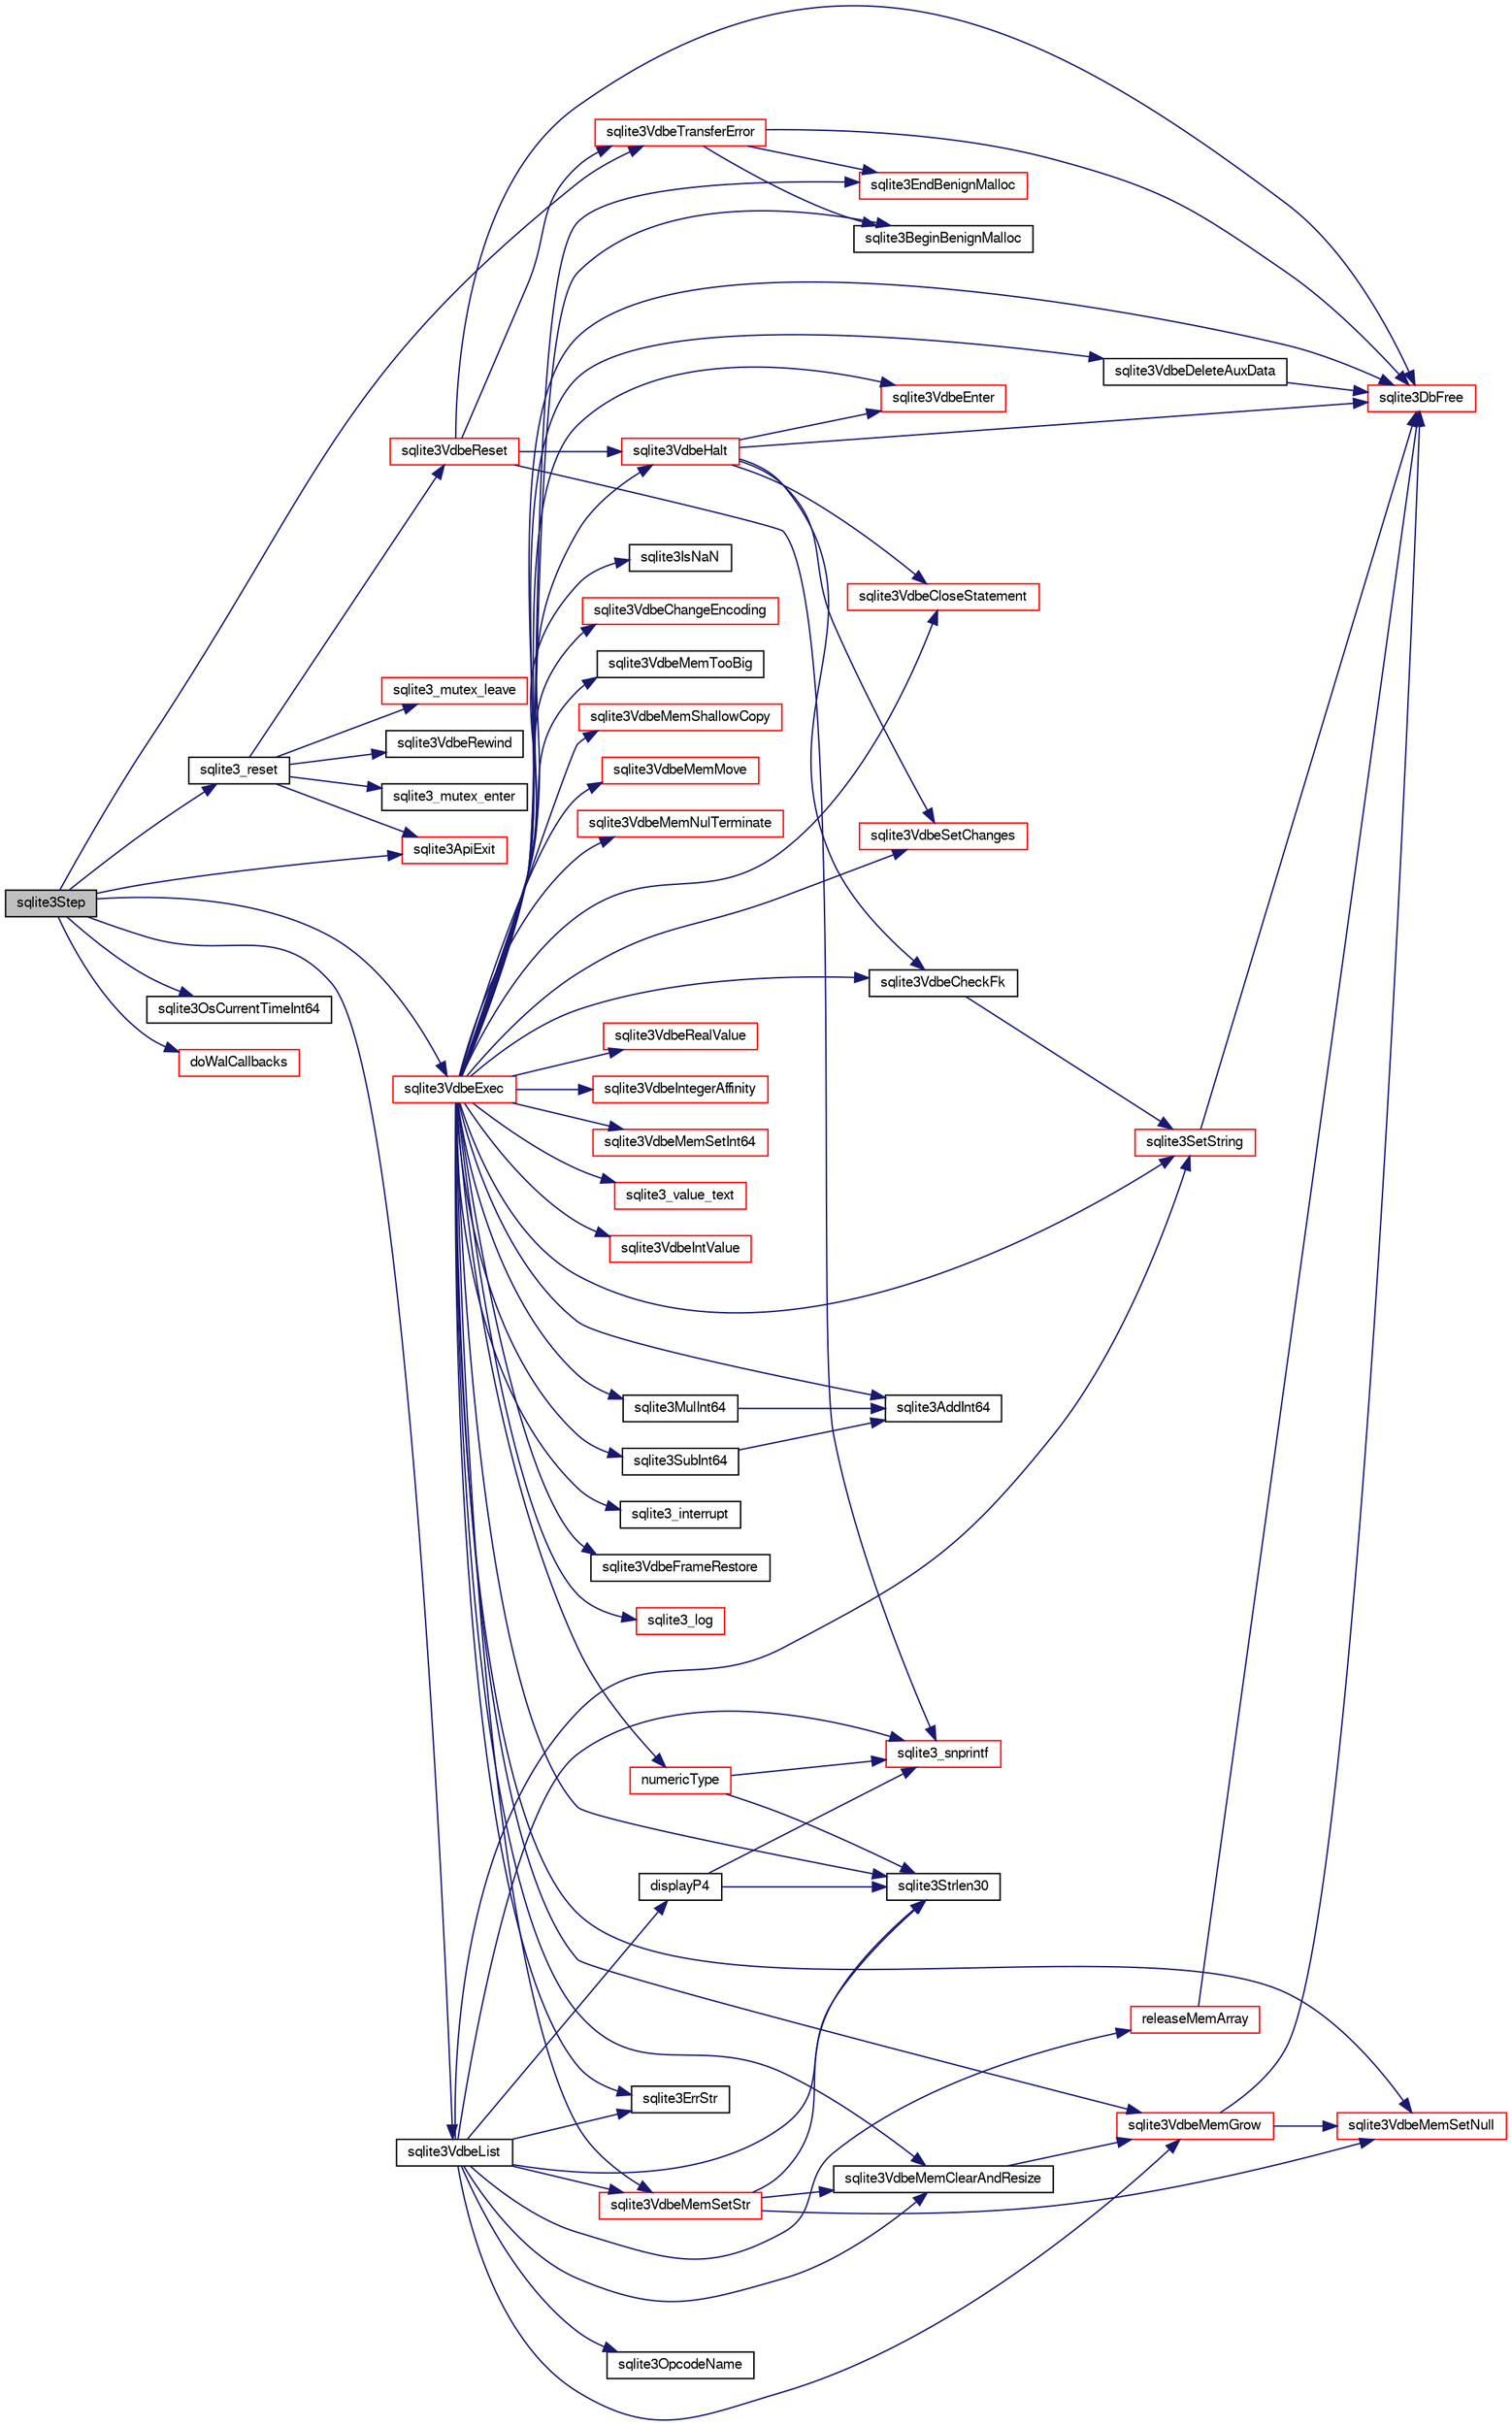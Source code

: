 digraph "sqlite3Step"
{
  edge [fontname="FreeSans",fontsize="10",labelfontname="FreeSans",labelfontsize="10"];
  node [fontname="FreeSans",fontsize="10",shape=record];
  rankdir="LR";
  Node711573 [label="sqlite3Step",height=0.2,width=0.4,color="black", fillcolor="grey75", style="filled", fontcolor="black"];
  Node711573 -> Node711574 [color="midnightblue",fontsize="10",style="solid",fontname="FreeSans"];
  Node711574 [label="sqlite3_reset",height=0.2,width=0.4,color="black", fillcolor="white", style="filled",URL="$sqlite3_8c.html#a758efebc2e95694959ab0e74b397984c"];
  Node711574 -> Node711575 [color="midnightblue",fontsize="10",style="solid",fontname="FreeSans"];
  Node711575 [label="sqlite3_mutex_enter",height=0.2,width=0.4,color="black", fillcolor="white", style="filled",URL="$sqlite3_8c.html#a1c12cde690bd89f104de5cbad12a6bf5"];
  Node711574 -> Node711576 [color="midnightblue",fontsize="10",style="solid",fontname="FreeSans"];
  Node711576 [label="sqlite3VdbeReset",height=0.2,width=0.4,color="red", fillcolor="white", style="filled",URL="$sqlite3_8c.html#a315a913742f7267f90d46d41446353b1"];
  Node711576 -> Node711577 [color="midnightblue",fontsize="10",style="solid",fontname="FreeSans"];
  Node711577 [label="sqlite3VdbeHalt",height=0.2,width=0.4,color="red", fillcolor="white", style="filled",URL="$sqlite3_8c.html#a8d1d99703d999190fbc35ecc981cb709"];
  Node711577 -> Node712072 [color="midnightblue",fontsize="10",style="solid",fontname="FreeSans"];
  Node712072 [label="sqlite3VdbeEnter",height=0.2,width=0.4,color="red", fillcolor="white", style="filled",URL="$sqlite3_8c.html#a9e2be2ea94b096630913241be7a7c99f"];
  Node711577 -> Node712254 [color="midnightblue",fontsize="10",style="solid",fontname="FreeSans"];
  Node712254 [label="sqlite3VdbeCheckFk",height=0.2,width=0.4,color="black", fillcolor="white", style="filled",URL="$sqlite3_8c.html#a7734bae391da8cc517e518fb1eddcac7"];
  Node712254 -> Node712125 [color="midnightblue",fontsize="10",style="solid",fontname="FreeSans"];
  Node712125 [label="sqlite3SetString",height=0.2,width=0.4,color="red", fillcolor="white", style="filled",URL="$sqlite3_8c.html#aad368822484a1ceae010a829e27454ae"];
  Node712125 -> Node711604 [color="midnightblue",fontsize="10",style="solid",fontname="FreeSans"];
  Node711604 [label="sqlite3DbFree",height=0.2,width=0.4,color="red", fillcolor="white", style="filled",URL="$sqlite3_8c.html#ac70ab821a6607b4a1b909582dc37a069"];
  Node711577 -> Node712271 [color="midnightblue",fontsize="10",style="solid",fontname="FreeSans"];
  Node712271 [label="sqlite3VdbeCloseStatement",height=0.2,width=0.4,color="red", fillcolor="white", style="filled",URL="$sqlite3_8c.html#a4c26892e24ee00a0b5ba3bdeaf2d36fa"];
  Node711577 -> Node711604 [color="midnightblue",fontsize="10",style="solid",fontname="FreeSans"];
  Node711577 -> Node712274 [color="midnightblue",fontsize="10",style="solid",fontname="FreeSans"];
  Node712274 [label="sqlite3VdbeSetChanges",height=0.2,width=0.4,color="red", fillcolor="white", style="filled",URL="$sqlite3_8c.html#aed080bc0208a1ea602e625d9381f25c0"];
  Node711576 -> Node712275 [color="midnightblue",fontsize="10",style="solid",fontname="FreeSans"];
  Node712275 [label="sqlite3VdbeTransferError",height=0.2,width=0.4,color="red", fillcolor="white", style="filled",URL="$sqlite3_8c.html#aaf4a567b51602bb6d7bb150e6c72de69"];
  Node712275 -> Node711708 [color="midnightblue",fontsize="10",style="solid",fontname="FreeSans"];
  Node711708 [label="sqlite3BeginBenignMalloc",height=0.2,width=0.4,color="black", fillcolor="white", style="filled",URL="$sqlite3_8c.html#a3344c0e2b1b6df701a1cb326602fac14"];
  Node712275 -> Node711709 [color="midnightblue",fontsize="10",style="solid",fontname="FreeSans"];
  Node711709 [label="sqlite3EndBenignMalloc",height=0.2,width=0.4,color="red", fillcolor="white", style="filled",URL="$sqlite3_8c.html#a4582127cc64d483dc66c7acf9d8d8fbb"];
  Node712275 -> Node711604 [color="midnightblue",fontsize="10",style="solid",fontname="FreeSans"];
  Node711576 -> Node711604 [color="midnightblue",fontsize="10",style="solid",fontname="FreeSans"];
  Node711576 -> Node711682 [color="midnightblue",fontsize="10",style="solid",fontname="FreeSans"];
  Node711682 [label="sqlite3_snprintf",height=0.2,width=0.4,color="red", fillcolor="white", style="filled",URL="$sqlite3_8c.html#aa2695a752e971577f5784122f2013c40"];
  Node711574 -> Node712280 [color="midnightblue",fontsize="10",style="solid",fontname="FreeSans"];
  Node712280 [label="sqlite3VdbeRewind",height=0.2,width=0.4,color="black", fillcolor="white", style="filled",URL="$sqlite3_8c.html#ac2109d6ef272c796bd8881a430bc1052"];
  Node711574 -> Node711815 [color="midnightblue",fontsize="10",style="solid",fontname="FreeSans"];
  Node711815 [label="sqlite3ApiExit",height=0.2,width=0.4,color="red", fillcolor="white", style="filled",URL="$sqlite3_8c.html#ae5a967ec6172298db98b6090bbd1dd9b"];
  Node711574 -> Node711589 [color="midnightblue",fontsize="10",style="solid",fontname="FreeSans"];
  Node711589 [label="sqlite3_mutex_leave",height=0.2,width=0.4,color="red", fillcolor="white", style="filled",URL="$sqlite3_8c.html#a5838d235601dbd3c1fa993555c6bcc93"];
  Node711573 -> Node711610 [color="midnightblue",fontsize="10",style="solid",fontname="FreeSans"];
  Node711610 [label="sqlite3OsCurrentTimeInt64",height=0.2,width=0.4,color="black", fillcolor="white", style="filled",URL="$sqlite3_8c.html#a8fba11754c83b89782ef18af266f5ec2"];
  Node711573 -> Node712281 [color="midnightblue",fontsize="10",style="solid",fontname="FreeSans"];
  Node712281 [label="sqlite3VdbeList",height=0.2,width=0.4,color="black", fillcolor="white", style="filled",URL="$sqlite3_8c.html#a61f5dfb765135a9982025bab8944f7fd"];
  Node712281 -> Node712069 [color="midnightblue",fontsize="10",style="solid",fontname="FreeSans"];
  Node712069 [label="releaseMemArray",height=0.2,width=0.4,color="red", fillcolor="white", style="filled",URL="$sqlite3_8c.html#a321ef1ead88ab0c4c636971ae5cc9778"];
  Node712069 -> Node711604 [color="midnightblue",fontsize="10",style="solid",fontname="FreeSans"];
  Node712281 -> Node712125 [color="midnightblue",fontsize="10",style="solid",fontname="FreeSans"];
  Node712281 -> Node712126 [color="midnightblue",fontsize="10",style="solid",fontname="FreeSans"];
  Node712126 [label="sqlite3ErrStr",height=0.2,width=0.4,color="black", fillcolor="white", style="filled",URL="$sqlite3_8c.html#ab289afae24fa83e42f3d78b3b7e91793"];
  Node712281 -> Node712257 [color="midnightblue",fontsize="10",style="solid",fontname="FreeSans"];
  Node712257 [label="sqlite3OpcodeName",height=0.2,width=0.4,color="black", fillcolor="white", style="filled",URL="$sqlite3_8c.html#a19b314c1960c7fb6ef2038ed53a87aae"];
  Node712281 -> Node711660 [color="midnightblue",fontsize="10",style="solid",fontname="FreeSans"];
  Node711660 [label="sqlite3Strlen30",height=0.2,width=0.4,color="black", fillcolor="white", style="filled",URL="$sqlite3_8c.html#a3dcd80ba41f1a308193dee74857b62a7"];
  Node712281 -> Node711667 [color="midnightblue",fontsize="10",style="solid",fontname="FreeSans"];
  Node711667 [label="sqlite3VdbeMemGrow",height=0.2,width=0.4,color="red", fillcolor="white", style="filled",URL="$sqlite3_8c.html#aba753c9690ae0ba31b5100945cf29447"];
  Node711667 -> Node711604 [color="midnightblue",fontsize="10",style="solid",fontname="FreeSans"];
  Node711667 -> Node711669 [color="midnightblue",fontsize="10",style="solid",fontname="FreeSans"];
  Node711669 [label="sqlite3VdbeMemSetNull",height=0.2,width=0.4,color="red", fillcolor="white", style="filled",URL="$sqlite3_8c.html#ae01092c23aebaf8a3ebdf3954609b410"];
  Node712281 -> Node711681 [color="midnightblue",fontsize="10",style="solid",fontname="FreeSans"];
  Node711681 [label="sqlite3VdbeMemClearAndResize",height=0.2,width=0.4,color="black", fillcolor="white", style="filled",URL="$sqlite3_8c.html#add082be4aa46084ecdf023cfac898231"];
  Node711681 -> Node711667 [color="midnightblue",fontsize="10",style="solid",fontname="FreeSans"];
  Node712281 -> Node712256 [color="midnightblue",fontsize="10",style="solid",fontname="FreeSans"];
  Node712256 [label="displayP4",height=0.2,width=0.4,color="black", fillcolor="white", style="filled",URL="$sqlite3_8c.html#a213d2242690998ca991f734ee4d4dce9"];
  Node712256 -> Node711682 [color="midnightblue",fontsize="10",style="solid",fontname="FreeSans"];
  Node712256 -> Node711660 [color="midnightblue",fontsize="10",style="solid",fontname="FreeSans"];
  Node712281 -> Node711731 [color="midnightblue",fontsize="10",style="solid",fontname="FreeSans"];
  Node711731 [label="sqlite3VdbeMemSetStr",height=0.2,width=0.4,color="red", fillcolor="white", style="filled",URL="$sqlite3_8c.html#a9697bec7c3b512483638ea3646191d7d"];
  Node711731 -> Node711669 [color="midnightblue",fontsize="10",style="solid",fontname="FreeSans"];
  Node711731 -> Node711660 [color="midnightblue",fontsize="10",style="solid",fontname="FreeSans"];
  Node711731 -> Node711681 [color="midnightblue",fontsize="10",style="solid",fontname="FreeSans"];
  Node712281 -> Node711682 [color="midnightblue",fontsize="10",style="solid",fontname="FreeSans"];
  Node711573 -> Node712282 [color="midnightblue",fontsize="10",style="solid",fontname="FreeSans"];
  Node712282 [label="sqlite3VdbeExec",height=0.2,width=0.4,color="red", fillcolor="white", style="filled",URL="$sqlite3_8c.html#a8ce40a614bdc56719c4d642b1e4dfb21"];
  Node712282 -> Node712072 [color="midnightblue",fontsize="10",style="solid",fontname="FreeSans"];
  Node712282 -> Node711708 [color="midnightblue",fontsize="10",style="solid",fontname="FreeSans"];
  Node712282 -> Node711709 [color="midnightblue",fontsize="10",style="solid",fontname="FreeSans"];
  Node712282 -> Node712283 [color="midnightblue",fontsize="10",style="solid",fontname="FreeSans"];
  Node712283 [label="sqlite3_interrupt",height=0.2,width=0.4,color="black", fillcolor="white", style="filled",URL="$sqlite3_8c.html#abe6dba4b1d042760f725a3dca4319c41"];
  Node712282 -> Node711669 [color="midnightblue",fontsize="10",style="solid",fontname="FreeSans"];
  Node712282 -> Node712274 [color="midnightblue",fontsize="10",style="solid",fontname="FreeSans"];
  Node712282 -> Node711579 [color="midnightblue",fontsize="10",style="solid",fontname="FreeSans"];
  Node711579 [label="sqlite3VdbeFrameRestore",height=0.2,width=0.4,color="black", fillcolor="white", style="filled",URL="$sqlite3_8c.html#ad04b53536edf1bd8265ff3ebff3b1be5"];
  Node712282 -> Node712125 [color="midnightblue",fontsize="10",style="solid",fontname="FreeSans"];
  Node712282 -> Node711635 [color="midnightblue",fontsize="10",style="solid",fontname="FreeSans"];
  Node711635 [label="sqlite3_log",height=0.2,width=0.4,color="red", fillcolor="white", style="filled",URL="$sqlite3_8c.html#a298c9699bf9c143662c6b1fec4b2dc3b"];
  Node712282 -> Node711577 [color="midnightblue",fontsize="10",style="solid",fontname="FreeSans"];
  Node712282 -> Node711659 [color="midnightblue",fontsize="10",style="solid",fontname="FreeSans"];
  Node711659 [label="sqlite3IsNaN",height=0.2,width=0.4,color="black", fillcolor="white", style="filled",URL="$sqlite3_8c.html#aed4d78203877c3486765ccbc7feebb50"];
  Node712282 -> Node711660 [color="midnightblue",fontsize="10",style="solid",fontname="FreeSans"];
  Node712282 -> Node711731 [color="midnightblue",fontsize="10",style="solid",fontname="FreeSans"];
  Node712282 -> Node711673 [color="midnightblue",fontsize="10",style="solid",fontname="FreeSans"];
  Node711673 [label="sqlite3VdbeChangeEncoding",height=0.2,width=0.4,color="red", fillcolor="white", style="filled",URL="$sqlite3_8c.html#aa7cf8e488bf8cf9ec18528f52a40de31"];
  Node712282 -> Node711604 [color="midnightblue",fontsize="10",style="solid",fontname="FreeSans"];
  Node712282 -> Node712284 [color="midnightblue",fontsize="10",style="solid",fontname="FreeSans"];
  Node712284 [label="sqlite3VdbeMemTooBig",height=0.2,width=0.4,color="black", fillcolor="white", style="filled",URL="$sqlite3_8c.html#adcd79097224d99b76c3cfeceff5be67d"];
  Node712282 -> Node711742 [color="midnightblue",fontsize="10",style="solid",fontname="FreeSans"];
  Node711742 [label="sqlite3VdbeMemShallowCopy",height=0.2,width=0.4,color="red", fillcolor="white", style="filled",URL="$sqlite3_8c.html#a507287d895706c681ed352775e726f6a"];
  Node712282 -> Node712235 [color="midnightblue",fontsize="10",style="solid",fontname="FreeSans"];
  Node712235 [label="sqlite3VdbeMemMove",height=0.2,width=0.4,color="red", fillcolor="white", style="filled",URL="$sqlite3_8c.html#a6c01f0d847f3ea4846a85198b6201ffc"];
  Node712282 -> Node712254 [color="midnightblue",fontsize="10",style="solid",fontname="FreeSans"];
  Node712282 -> Node712271 [color="midnightblue",fontsize="10",style="solid",fontname="FreeSans"];
  Node712282 -> Node711678 [color="midnightblue",fontsize="10",style="solid",fontname="FreeSans"];
  Node711678 [label="sqlite3VdbeMemNulTerminate",height=0.2,width=0.4,color="red", fillcolor="white", style="filled",URL="$sqlite3_8c.html#ad72ffa8a87fad7797ceeca0682df6aa3"];
  Node712282 -> Node711667 [color="midnightblue",fontsize="10",style="solid",fontname="FreeSans"];
  Node712282 -> Node712285 [color="midnightblue",fontsize="10",style="solid",fontname="FreeSans"];
  Node712285 [label="numericType",height=0.2,width=0.4,color="red", fillcolor="white", style="filled",URL="$sqlite3_8c.html#a46b5ef2f9ddcd83e0c8ae42dcffe8052"];
  Node712285 -> Node711682 [color="midnightblue",fontsize="10",style="solid",fontname="FreeSans"];
  Node712285 -> Node711660 [color="midnightblue",fontsize="10",style="solid",fontname="FreeSans"];
  Node712282 -> Node711823 [color="midnightblue",fontsize="10",style="solid",fontname="FreeSans"];
  Node711823 [label="sqlite3AddInt64",height=0.2,width=0.4,color="black", fillcolor="white", style="filled",URL="$sqlite3_8c.html#a3a8d0bd2168f97a58e0205410aac197a"];
  Node712282 -> Node712287 [color="midnightblue",fontsize="10",style="solid",fontname="FreeSans"];
  Node712287 [label="sqlite3SubInt64",height=0.2,width=0.4,color="black", fillcolor="white", style="filled",URL="$sqlite3_8c.html#a9c42e3cb50d8d1f61d407e52b48af32c"];
  Node712287 -> Node711823 [color="midnightblue",fontsize="10",style="solid",fontname="FreeSans"];
  Node712282 -> Node712288 [color="midnightblue",fontsize="10",style="solid",fontname="FreeSans"];
  Node712288 [label="sqlite3MulInt64",height=0.2,width=0.4,color="black", fillcolor="white", style="filled",URL="$sqlite3_8c.html#a68089ffc385097c23d9c85939de66b79"];
  Node712288 -> Node711823 [color="midnightblue",fontsize="10",style="solid",fontname="FreeSans"];
  Node712282 -> Node711657 [color="midnightblue",fontsize="10",style="solid",fontname="FreeSans"];
  Node711657 [label="sqlite3VdbeRealValue",height=0.2,width=0.4,color="red", fillcolor="white", style="filled",URL="$sqlite3_8c.html#a5bf943a4f9a5516911b3bc610e3d64e0"];
  Node712282 -> Node711822 [color="midnightblue",fontsize="10",style="solid",fontname="FreeSans"];
  Node711822 [label="sqlite3VdbeIntegerAffinity",height=0.2,width=0.4,color="red", fillcolor="white", style="filled",URL="$sqlite3_8c.html#a759b0a721238608821d378aca432ae32"];
  Node712282 -> Node711754 [color="midnightblue",fontsize="10",style="solid",fontname="FreeSans"];
  Node711754 [label="sqlite3VdbeMemSetInt64",height=0.2,width=0.4,color="red", fillcolor="white", style="filled",URL="$sqlite3_8c.html#a57c5843cac8f6180ee994267a23f86a3"];
  Node712282 -> Node711663 [color="midnightblue",fontsize="10",style="solid",fontname="FreeSans"];
  Node711663 [label="sqlite3_value_text",height=0.2,width=0.4,color="red", fillcolor="white", style="filled",URL="$sqlite3_8c.html#aef2ace3239e6dd59c74110faa70f8171"];
  Node712282 -> Node712071 [color="midnightblue",fontsize="10",style="solid",fontname="FreeSans"];
  Node712071 [label="sqlite3VdbeDeleteAuxData",height=0.2,width=0.4,color="black", fillcolor="white", style="filled",URL="$sqlite3_8c.html#ae1d81e055629bfc3fc26f22f51cd5941"];
  Node712071 -> Node711604 [color="midnightblue",fontsize="10",style="solid",fontname="FreeSans"];
  Node712282 -> Node711651 [color="midnightblue",fontsize="10",style="solid",fontname="FreeSans"];
  Node711651 [label="sqlite3VdbeIntValue",height=0.2,width=0.4,color="red", fillcolor="white", style="filled",URL="$sqlite3_8c.html#a3dc28e3bfdbecf81633c3697a3aacd45"];
  Node712282 -> Node711681 [color="midnightblue",fontsize="10",style="solid",fontname="FreeSans"];
  Node712282 -> Node712126 [color="midnightblue",fontsize="10",style="solid",fontname="FreeSans"];
  Node711573 -> Node712524 [color="midnightblue",fontsize="10",style="solid",fontname="FreeSans"];
  Node712524 [label="doWalCallbacks",height=0.2,width=0.4,color="red", fillcolor="white", style="filled",URL="$sqlite3_8c.html#a001bcb6c83dac39b83d3a95e1f6194d1"];
  Node711573 -> Node711815 [color="midnightblue",fontsize="10",style="solid",fontname="FreeSans"];
  Node711573 -> Node712275 [color="midnightblue",fontsize="10",style="solid",fontname="FreeSans"];
}
